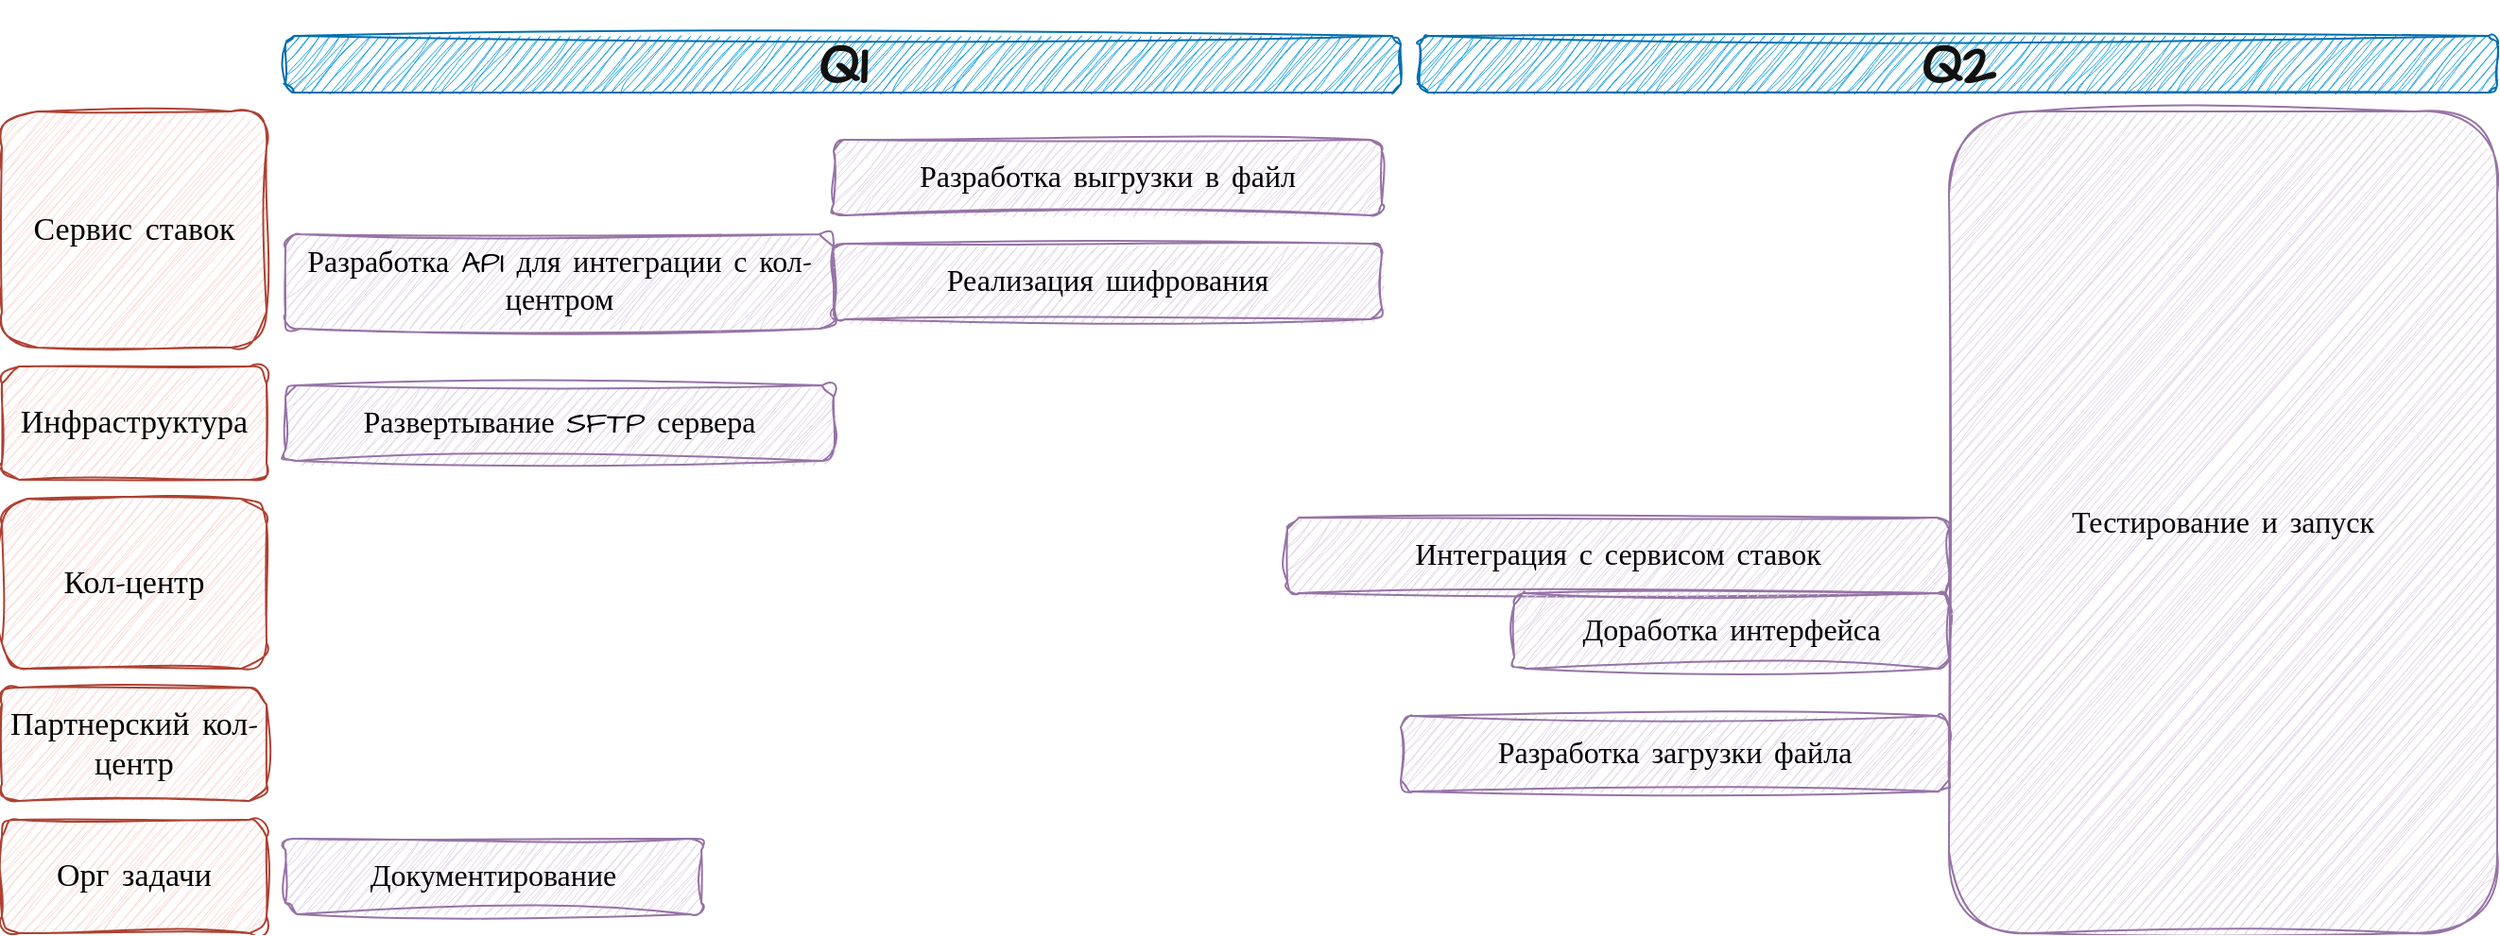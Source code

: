 <mxfile version="24.7.17">
  <diagram name="Страница — 1" id="Ja0E_rwnNiDNWKprL7eD">
    <mxGraphModel dx="1449" dy="1406" grid="1" gridSize="10" guides="1" tooltips="1" connect="1" arrows="1" fold="1" page="1" pageScale="1" pageWidth="827" pageHeight="1169" math="0" shadow="0">
      <root>
        <mxCell id="0" />
        <mxCell id="1" parent="0" />
        <mxCell id="g9a4YSTHyK9KnUphNbtU-3" value="&lt;font style=&quot;font-size: 17px;&quot;&gt;Сервис ставок&lt;/font&gt;" style="rounded=1;whiteSpace=wrap;html=1;sketch=1;hachureGap=4;jiggle=2;curveFitting=1;fontFamily=Architects Daughter;fontSource=https%3A%2F%2Ffonts.googleapis.com%2Fcss%3Ffamily%3DArchitects%2BDaughter;fillColor=#fad9d5;strokeColor=#ae4132;" vertex="1" parent="1">
          <mxGeometry x="20" y="245" width="140" height="125" as="geometry" />
        </mxCell>
        <mxCell id="g9a4YSTHyK9KnUphNbtU-4" value="&lt;h1&gt;&lt;font style=&quot;font-size: 30px;&quot;&gt;Q1&lt;/font&gt;&lt;/h1&gt;" style="rounded=1;whiteSpace=wrap;html=1;sketch=1;hachureGap=4;jiggle=2;curveFitting=1;fontFamily=Architects Daughter;fontSource=https%3A%2F%2Ffonts.googleapis.com%2Fcss%3Ffamily%3DArchitects%2BDaughter;fillColor=#1ba1e2;strokeColor=#006EAF;fontColor=#121111;" vertex="1" parent="1">
          <mxGeometry x="170" y="205" width="590" height="30" as="geometry" />
        </mxCell>
        <mxCell id="g9a4YSTHyK9KnUphNbtU-6" value="&lt;h1&gt;&lt;font style=&quot;font-size: 30px;&quot;&gt;Q2&lt;/font&gt;&lt;/h1&gt;" style="rounded=1;whiteSpace=wrap;html=1;sketch=1;hachureGap=4;jiggle=2;curveFitting=1;fontFamily=Architects Daughter;fontSource=https%3A%2F%2Ffonts.googleapis.com%2Fcss%3Ffamily%3DArchitects%2BDaughter;fillColor=#1ba1e2;fontColor=#121111;strokeColor=#006EAF;align=center;verticalAlign=middle;fontSize=12;" vertex="1" parent="1">
          <mxGeometry x="770" y="205" width="570" height="30" as="geometry" />
        </mxCell>
        <mxCell id="g9a4YSTHyK9KnUphNbtU-8" value="&lt;font style=&quot;font-size: 17px;&quot;&gt;Инфраструктура&lt;/font&gt;" style="rounded=1;whiteSpace=wrap;html=1;sketch=1;hachureGap=4;jiggle=2;curveFitting=1;fontFamily=Architects Daughter;fontSource=https%3A%2F%2Ffonts.googleapis.com%2Fcss%3Ffamily%3DArchitects%2BDaughter;fillColor=#fad9d5;strokeColor=#ae4132;" vertex="1" parent="1">
          <mxGeometry x="20" y="380" width="140" height="60" as="geometry" />
        </mxCell>
        <mxCell id="g9a4YSTHyK9KnUphNbtU-9" value="&lt;font style=&quot;font-size: 17px;&quot;&gt;Кол-центр&lt;/font&gt;" style="rounded=1;whiteSpace=wrap;html=1;sketch=1;hachureGap=4;jiggle=2;curveFitting=1;fontFamily=Architects Daughter;fontSource=https%3A%2F%2Ffonts.googleapis.com%2Fcss%3Ffamily%3DArchitects%2BDaughter;fillColor=#fad9d5;strokeColor=#ae4132;" vertex="1" parent="1">
          <mxGeometry x="20" y="450" width="140" height="90" as="geometry" />
        </mxCell>
        <mxCell id="g9a4YSTHyK9KnUphNbtU-10" value="&lt;font style=&quot;font-size: 17px;&quot;&gt;Партнерский кол-центр&lt;/font&gt;" style="rounded=1;whiteSpace=wrap;html=1;sketch=1;hachureGap=4;jiggle=2;curveFitting=1;fontFamily=Architects Daughter;fontSource=https%3A%2F%2Ffonts.googleapis.com%2Fcss%3Ffamily%3DArchitects%2BDaughter;fillColor=#fad9d5;strokeColor=#ae4132;" vertex="1" parent="1">
          <mxGeometry x="20" y="550" width="140" height="60" as="geometry" />
        </mxCell>
        <mxCell id="g9a4YSTHyK9KnUphNbtU-11" value="&lt;font style=&quot;font-size: 17px;&quot;&gt;Орг задачи&lt;/font&gt;" style="rounded=1;whiteSpace=wrap;html=1;sketch=1;hachureGap=4;jiggle=2;curveFitting=1;fontFamily=Architects Daughter;fontSource=https%3A%2F%2Ffonts.googleapis.com%2Fcss%3Ffamily%3DArchitects%2BDaughter;fillColor=#fad9d5;strokeColor=#ae4132;" vertex="1" parent="1">
          <mxGeometry x="20" y="620" width="140" height="60" as="geometry" />
        </mxCell>
        <mxCell id="g9a4YSTHyK9KnUphNbtU-12" value="&lt;font style=&quot;font-size: 16px;&quot;&gt;Разработка выгрузки в файл&lt;/font&gt;" style="rounded=1;whiteSpace=wrap;html=1;sketch=1;hachureGap=4;jiggle=2;curveFitting=1;fontFamily=Architects Daughter;fontSource=https%3A%2F%2Ffonts.googleapis.com%2Fcss%3Ffamily%3DArchitects%2BDaughter;fillColor=#e1d5e7;strokeColor=#9673a6;" vertex="1" parent="1">
          <mxGeometry x="460" y="260" width="290" height="40" as="geometry" />
        </mxCell>
        <mxCell id="g9a4YSTHyK9KnUphNbtU-13" value="&lt;font style=&quot;font-size: 16px;&quot;&gt;Реализация шифрования&lt;/font&gt;" style="rounded=1;whiteSpace=wrap;html=1;sketch=1;hachureGap=4;jiggle=2;curveFitting=1;fontFamily=Architects Daughter;fontSource=https%3A%2F%2Ffonts.googleapis.com%2Fcss%3Ffamily%3DArchitects%2BDaughter;fillColor=#e1d5e7;strokeColor=#9673a6;" vertex="1" parent="1">
          <mxGeometry x="460" y="315" width="290" height="40" as="geometry" />
        </mxCell>
        <mxCell id="g9a4YSTHyK9KnUphNbtU-14" value="&lt;font style=&quot;font-size: 16px;&quot;&gt;Развертывание SFTP сервера&lt;/font&gt;" style="rounded=1;whiteSpace=wrap;html=1;sketch=1;hachureGap=4;jiggle=2;curveFitting=1;fontFamily=Architects Daughter;fontSource=https%3A%2F%2Ffonts.googleapis.com%2Fcss%3Ffamily%3DArchitects%2BDaughter;fillColor=#e1d5e7;strokeColor=#9673a6;" vertex="1" parent="1">
          <mxGeometry x="170" y="390" width="290" height="40" as="geometry" />
        </mxCell>
        <mxCell id="g9a4YSTHyK9KnUphNbtU-15" value="&lt;font style=&quot;font-size: 16px;&quot;&gt;Интеграция с сервисом ставок&lt;/font&gt;" style="rounded=1;whiteSpace=wrap;html=1;sketch=1;hachureGap=4;jiggle=2;curveFitting=1;fontFamily=Architects Daughter;fontSource=https%3A%2F%2Ffonts.googleapis.com%2Fcss%3Ffamily%3DArchitects%2BDaughter;fillColor=#e1d5e7;strokeColor=#9673a6;" vertex="1" parent="1">
          <mxGeometry x="700" y="460" width="350" height="40" as="geometry" />
        </mxCell>
        <mxCell id="g9a4YSTHyK9KnUphNbtU-16" value="&lt;font style=&quot;font-size: 16px;&quot;&gt;Доработка интерфейса&lt;/font&gt;" style="rounded=1;whiteSpace=wrap;html=1;sketch=1;hachureGap=4;jiggle=2;curveFitting=1;fontFamily=Architects Daughter;fontSource=https%3A%2F%2Ffonts.googleapis.com%2Fcss%3Ffamily%3DArchitects%2BDaughter;fillColor=#e1d5e7;strokeColor=#9673a6;" vertex="1" parent="1">
          <mxGeometry x="820" y="500" width="230" height="40" as="geometry" />
        </mxCell>
        <mxCell id="g9a4YSTHyK9KnUphNbtU-17" value="&lt;span style=&quot;font-size: 16px;&quot;&gt;Разработка загрузки файла&lt;/span&gt;" style="rounded=1;whiteSpace=wrap;html=1;sketch=1;hachureGap=4;jiggle=2;curveFitting=1;fontFamily=Architects Daughter;fontSource=https%3A%2F%2Ffonts.googleapis.com%2Fcss%3Ffamily%3DArchitects%2BDaughter;fillColor=#e1d5e7;strokeColor=#9673a6;" vertex="1" parent="1">
          <mxGeometry x="760" y="565" width="290" height="40" as="geometry" />
        </mxCell>
        <mxCell id="g9a4YSTHyK9KnUphNbtU-18" value="&lt;span style=&quot;font-size: 16px;&quot;&gt;Документирование&lt;/span&gt;" style="rounded=1;whiteSpace=wrap;html=1;sketch=1;hachureGap=4;jiggle=2;curveFitting=1;fontFamily=Architects Daughter;fontSource=https%3A%2F%2Ffonts.googleapis.com%2Fcss%3Ffamily%3DArchitects%2BDaughter;fillColor=#e1d5e7;strokeColor=#9673a6;" vertex="1" parent="1">
          <mxGeometry x="170" y="630" width="220" height="40" as="geometry" />
        </mxCell>
        <mxCell id="g9a4YSTHyK9KnUphNbtU-19" value="&lt;font style=&quot;font-size: 16px;&quot;&gt;Тестирование и запуск&lt;/font&gt;" style="rounded=1;whiteSpace=wrap;html=1;sketch=1;hachureGap=4;jiggle=2;curveFitting=1;fontFamily=Architects Daughter;fontSource=https%3A%2F%2Ffonts.googleapis.com%2Fcss%3Ffamily%3DArchitects%2BDaughter;fillColor=#e1d5e7;strokeColor=#9673a6;" vertex="1" parent="1">
          <mxGeometry x="1050" y="245" width="290" height="435" as="geometry" />
        </mxCell>
        <mxCell id="g9a4YSTHyK9KnUphNbtU-20" value="&lt;font style=&quot;font-size: 16px;&quot;&gt;Разработка API для интеграции с кол-центром&lt;/font&gt;" style="rounded=1;whiteSpace=wrap;html=1;sketch=1;hachureGap=4;jiggle=2;curveFitting=1;fontFamily=Architects Daughter;fontSource=https%3A%2F%2Ffonts.googleapis.com%2Fcss%3Ffamily%3DArchitects%2BDaughter;fillColor=#e1d5e7;strokeColor=#9673a6;" vertex="1" parent="1">
          <mxGeometry x="170" y="310" width="290" height="50" as="geometry" />
        </mxCell>
      </root>
    </mxGraphModel>
  </diagram>
</mxfile>

